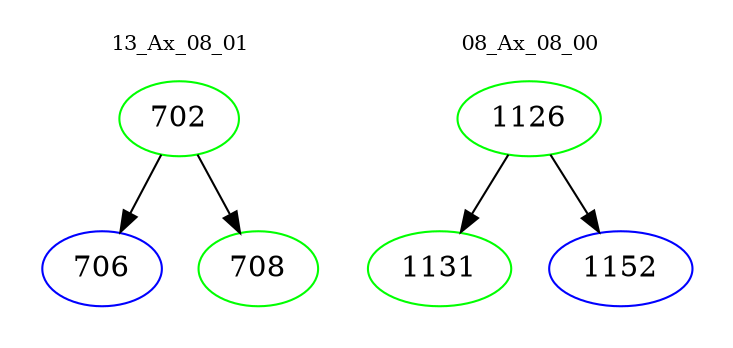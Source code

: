 digraph{
subgraph cluster_0 {
color = white
label = "13_Ax_08_01";
fontsize=10;
T0_702 [label="702", color="green"]
T0_702 -> T0_706 [color="black"]
T0_706 [label="706", color="blue"]
T0_702 -> T0_708 [color="black"]
T0_708 [label="708", color="green"]
}
subgraph cluster_1 {
color = white
label = "08_Ax_08_00";
fontsize=10;
T1_1126 [label="1126", color="green"]
T1_1126 -> T1_1131 [color="black"]
T1_1131 [label="1131", color="green"]
T1_1126 -> T1_1152 [color="black"]
T1_1152 [label="1152", color="blue"]
}
}

